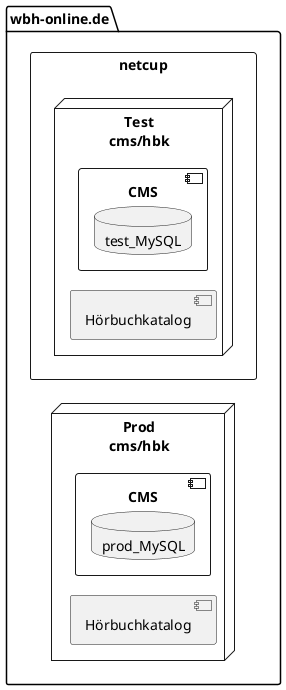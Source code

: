 @startuml
'https://plantuml.com/deployment-diagram

left to right direction
'top to bottom direction

package wbh-online.de {
    rectangle netcup {
        node "**Test**\ncms/hbk" as node_test {
            component "CMS" as test_CMS {
                database test_MySQL
            }
            component "Hörbuchkatalog" as test_Hoerbuchkatalog
        }
    }
    node "**Prod**\ncms/hbk" as node_prod {
        component "CMS" as prod_CMS {
            database prod_MySQL
        }
        component "Hörbuchkatalog" as prod_Hoerbuchkatalog
    }
}

@enduml
